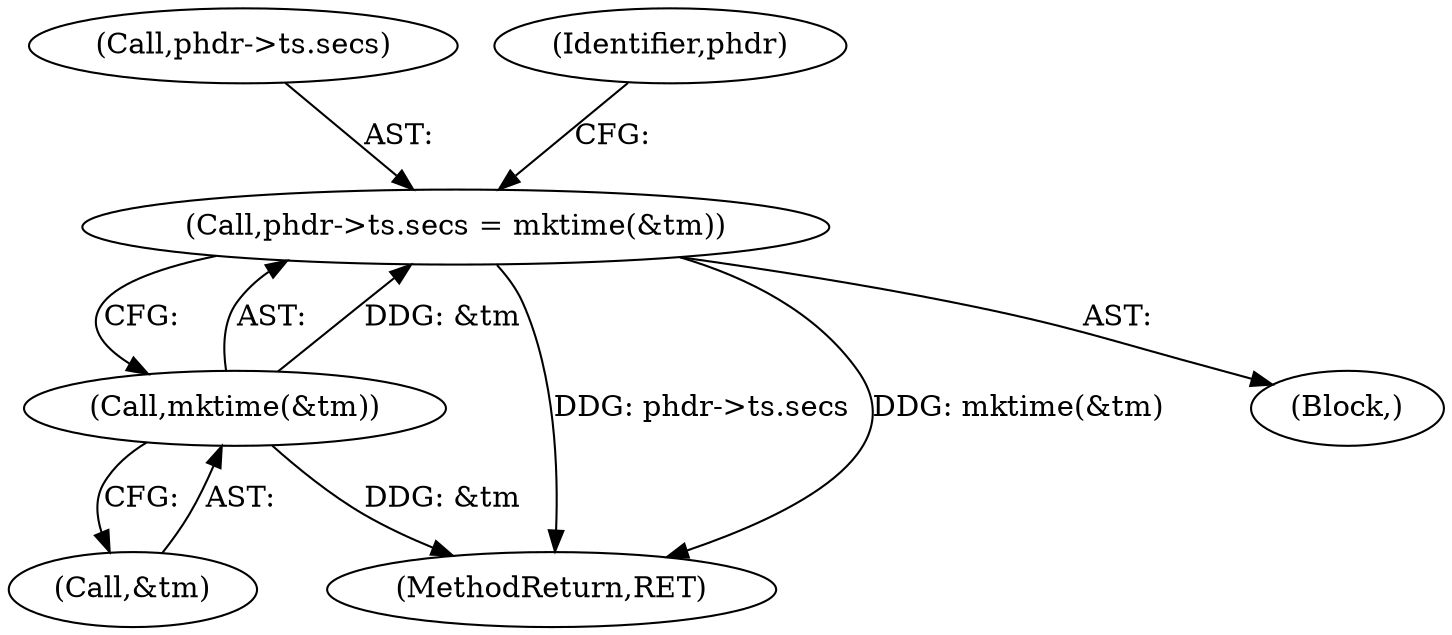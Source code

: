 digraph "0_wireshark_f5ec0afb766f19519ea9623152cca3bbe2229500_2@pointer" {
"1000325" [label="(Call,phdr->ts.secs = mktime(&tm))"];
"1000331" [label="(Call,mktime(&tm))"];
"1000332" [label="(Call,&tm)"];
"1000325" [label="(Call,phdr->ts.secs = mktime(&tm))"];
"1000326" [label="(Call,phdr->ts.secs)"];
"1000560" [label="(MethodReturn,RET)"];
"1000337" [label="(Identifier,phdr)"];
"1000108" [label="(Block,)"];
"1000331" [label="(Call,mktime(&tm))"];
"1000325" -> "1000108"  [label="AST: "];
"1000325" -> "1000331"  [label="CFG: "];
"1000326" -> "1000325"  [label="AST: "];
"1000331" -> "1000325"  [label="AST: "];
"1000337" -> "1000325"  [label="CFG: "];
"1000325" -> "1000560"  [label="DDG: phdr->ts.secs"];
"1000325" -> "1000560"  [label="DDG: mktime(&tm)"];
"1000331" -> "1000325"  [label="DDG: &tm"];
"1000331" -> "1000332"  [label="CFG: "];
"1000332" -> "1000331"  [label="AST: "];
"1000331" -> "1000560"  [label="DDG: &tm"];
}
